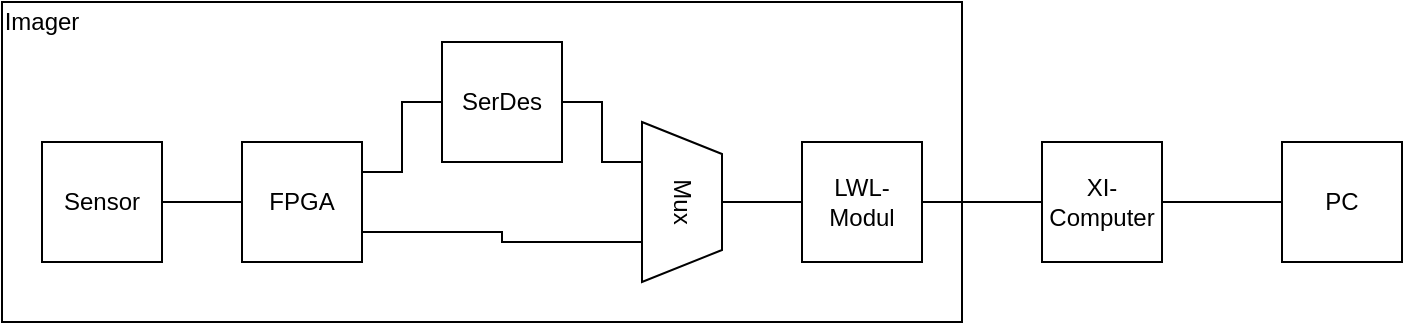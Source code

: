 <mxfile version="13.3.9" type="device"><diagram id="9dNChbLbm74YjEc_Esq8" name="Page-1"><mxGraphModel dx="1422" dy="822" grid="1" gridSize="10" guides="1" tooltips="1" connect="1" arrows="1" fold="1" page="1" pageScale="1" pageWidth="850" pageHeight="1100" math="0" shadow="0"><root><mxCell id="0"/><mxCell id="1" parent="0"/><mxCell id="T1wl03njcct_oHPfre5L-18" value="" style="rounded=0;whiteSpace=wrap;html=1;fillColor=none;" vertex="1" parent="1"><mxGeometry x="80" y="200" width="480" height="160" as="geometry"/></mxCell><mxCell id="T1wl03njcct_oHPfre5L-11" style="edgeStyle=orthogonalEdgeStyle;rounded=0;orthogonalLoop=1;jettySize=auto;html=1;exitX=1;exitY=0.75;exitDx=0;exitDy=0;entryX=0.75;entryY=1;entryDx=0;entryDy=0;endArrow=none;endFill=0;" edge="1" parent="1" source="T1wl03njcct_oHPfre5L-2" target="T1wl03njcct_oHPfre5L-5"><mxGeometry relative="1" as="geometry"/></mxCell><mxCell id="T1wl03njcct_oHPfre5L-2" value="FPGA" style="rounded=0;whiteSpace=wrap;html=1;" vertex="1" parent="1"><mxGeometry x="200" y="270" width="60" height="60" as="geometry"/></mxCell><mxCell id="T1wl03njcct_oHPfre5L-9" style="edgeStyle=orthogonalEdgeStyle;rounded=0;orthogonalLoop=1;jettySize=auto;html=1;exitX=1;exitY=0.5;exitDx=0;exitDy=0;entryX=0;entryY=0.5;entryDx=0;entryDy=0;endArrow=none;endFill=0;" edge="1" parent="1" source="T1wl03njcct_oHPfre5L-3" target="T1wl03njcct_oHPfre5L-2"><mxGeometry relative="1" as="geometry"/></mxCell><mxCell id="T1wl03njcct_oHPfre5L-3" value="Sensor" style="rounded=0;whiteSpace=wrap;html=1;" vertex="1" parent="1"><mxGeometry x="100" y="270" width="60" height="60" as="geometry"/></mxCell><mxCell id="T1wl03njcct_oHPfre5L-12" style="edgeStyle=orthogonalEdgeStyle;rounded=0;orthogonalLoop=1;jettySize=auto;html=1;exitX=1;exitY=0.5;exitDx=0;exitDy=0;entryX=0.25;entryY=1;entryDx=0;entryDy=0;endArrow=none;endFill=0;strokeColor=#000000;" edge="1" parent="1" source="T1wl03njcct_oHPfre5L-4" target="T1wl03njcct_oHPfre5L-5"><mxGeometry relative="1" as="geometry"/></mxCell><mxCell id="T1wl03njcct_oHPfre5L-4" value="SerDes" style="rounded=0;whiteSpace=wrap;html=1;" vertex="1" parent="1"><mxGeometry x="300" y="220" width="60" height="60" as="geometry"/></mxCell><mxCell id="T1wl03njcct_oHPfre5L-13" style="edgeStyle=orthogonalEdgeStyle;rounded=0;orthogonalLoop=1;jettySize=auto;html=1;exitX=0.5;exitY=0;exitDx=0;exitDy=0;entryX=0;entryY=0.5;entryDx=0;entryDy=0;endArrow=none;endFill=0;strokeColor=#000000;" edge="1" parent="1" source="T1wl03njcct_oHPfre5L-5" target="T1wl03njcct_oHPfre5L-6"><mxGeometry relative="1" as="geometry"/></mxCell><mxCell id="T1wl03njcct_oHPfre5L-5" value="Mux" style="shape=trapezoid;perimeter=trapezoidPerimeter;whiteSpace=wrap;html=1;rotation=90;" vertex="1" parent="1"><mxGeometry x="380" y="280" width="80" height="40" as="geometry"/></mxCell><mxCell id="T1wl03njcct_oHPfre5L-14" style="edgeStyle=orthogonalEdgeStyle;rounded=0;orthogonalLoop=1;jettySize=auto;html=1;exitX=1;exitY=0.5;exitDx=0;exitDy=0;entryX=0;entryY=0.5;entryDx=0;entryDy=0;endArrow=none;endFill=0;strokeColor=#000000;" edge="1" parent="1" source="T1wl03njcct_oHPfre5L-6" target="T1wl03njcct_oHPfre5L-7"><mxGeometry relative="1" as="geometry"/></mxCell><mxCell id="T1wl03njcct_oHPfre5L-6" value="LWL-Modul" style="rounded=0;whiteSpace=wrap;html=1;" vertex="1" parent="1"><mxGeometry x="480" y="270" width="60" height="60" as="geometry"/></mxCell><mxCell id="T1wl03njcct_oHPfre5L-17" style="edgeStyle=orthogonalEdgeStyle;rounded=0;orthogonalLoop=1;jettySize=auto;html=1;exitX=1;exitY=0.5;exitDx=0;exitDy=0;entryX=0;entryY=0.5;entryDx=0;entryDy=0;endArrow=none;endFill=0;strokeColor=#000000;" edge="1" parent="1" source="T1wl03njcct_oHPfre5L-7" target="T1wl03njcct_oHPfre5L-8"><mxGeometry relative="1" as="geometry"/></mxCell><mxCell id="T1wl03njcct_oHPfre5L-7" value="XI-Computer" style="rounded=0;whiteSpace=wrap;html=1;" vertex="1" parent="1"><mxGeometry x="600" y="270" width="60" height="60" as="geometry"/></mxCell><mxCell id="T1wl03njcct_oHPfre5L-8" value="PC" style="rounded=0;whiteSpace=wrap;html=1;" vertex="1" parent="1"><mxGeometry x="720" y="270" width="60" height="60" as="geometry"/></mxCell><mxCell id="T1wl03njcct_oHPfre5L-10" value="" style="endArrow=none;html=1;exitX=1;exitY=0.25;exitDx=0;exitDy=0;entryX=0;entryY=0.5;entryDx=0;entryDy=0;edgeStyle=orthogonalEdgeStyle;rounded=0;" edge="1" parent="1" source="T1wl03njcct_oHPfre5L-2" target="T1wl03njcct_oHPfre5L-4"><mxGeometry width="50" height="50" relative="1" as="geometry"><mxPoint x="410" y="390" as="sourcePoint"/><mxPoint x="460" y="340" as="targetPoint"/></mxGeometry></mxCell><mxCell id="T1wl03njcct_oHPfre5L-19" value="Imager" style="text;html=1;strokeColor=none;fillColor=none;align=center;verticalAlign=middle;whiteSpace=wrap;rounded=0;" vertex="1" parent="1"><mxGeometry x="80" y="200" width="40" height="20" as="geometry"/></mxCell></root></mxGraphModel></diagram></mxfile>